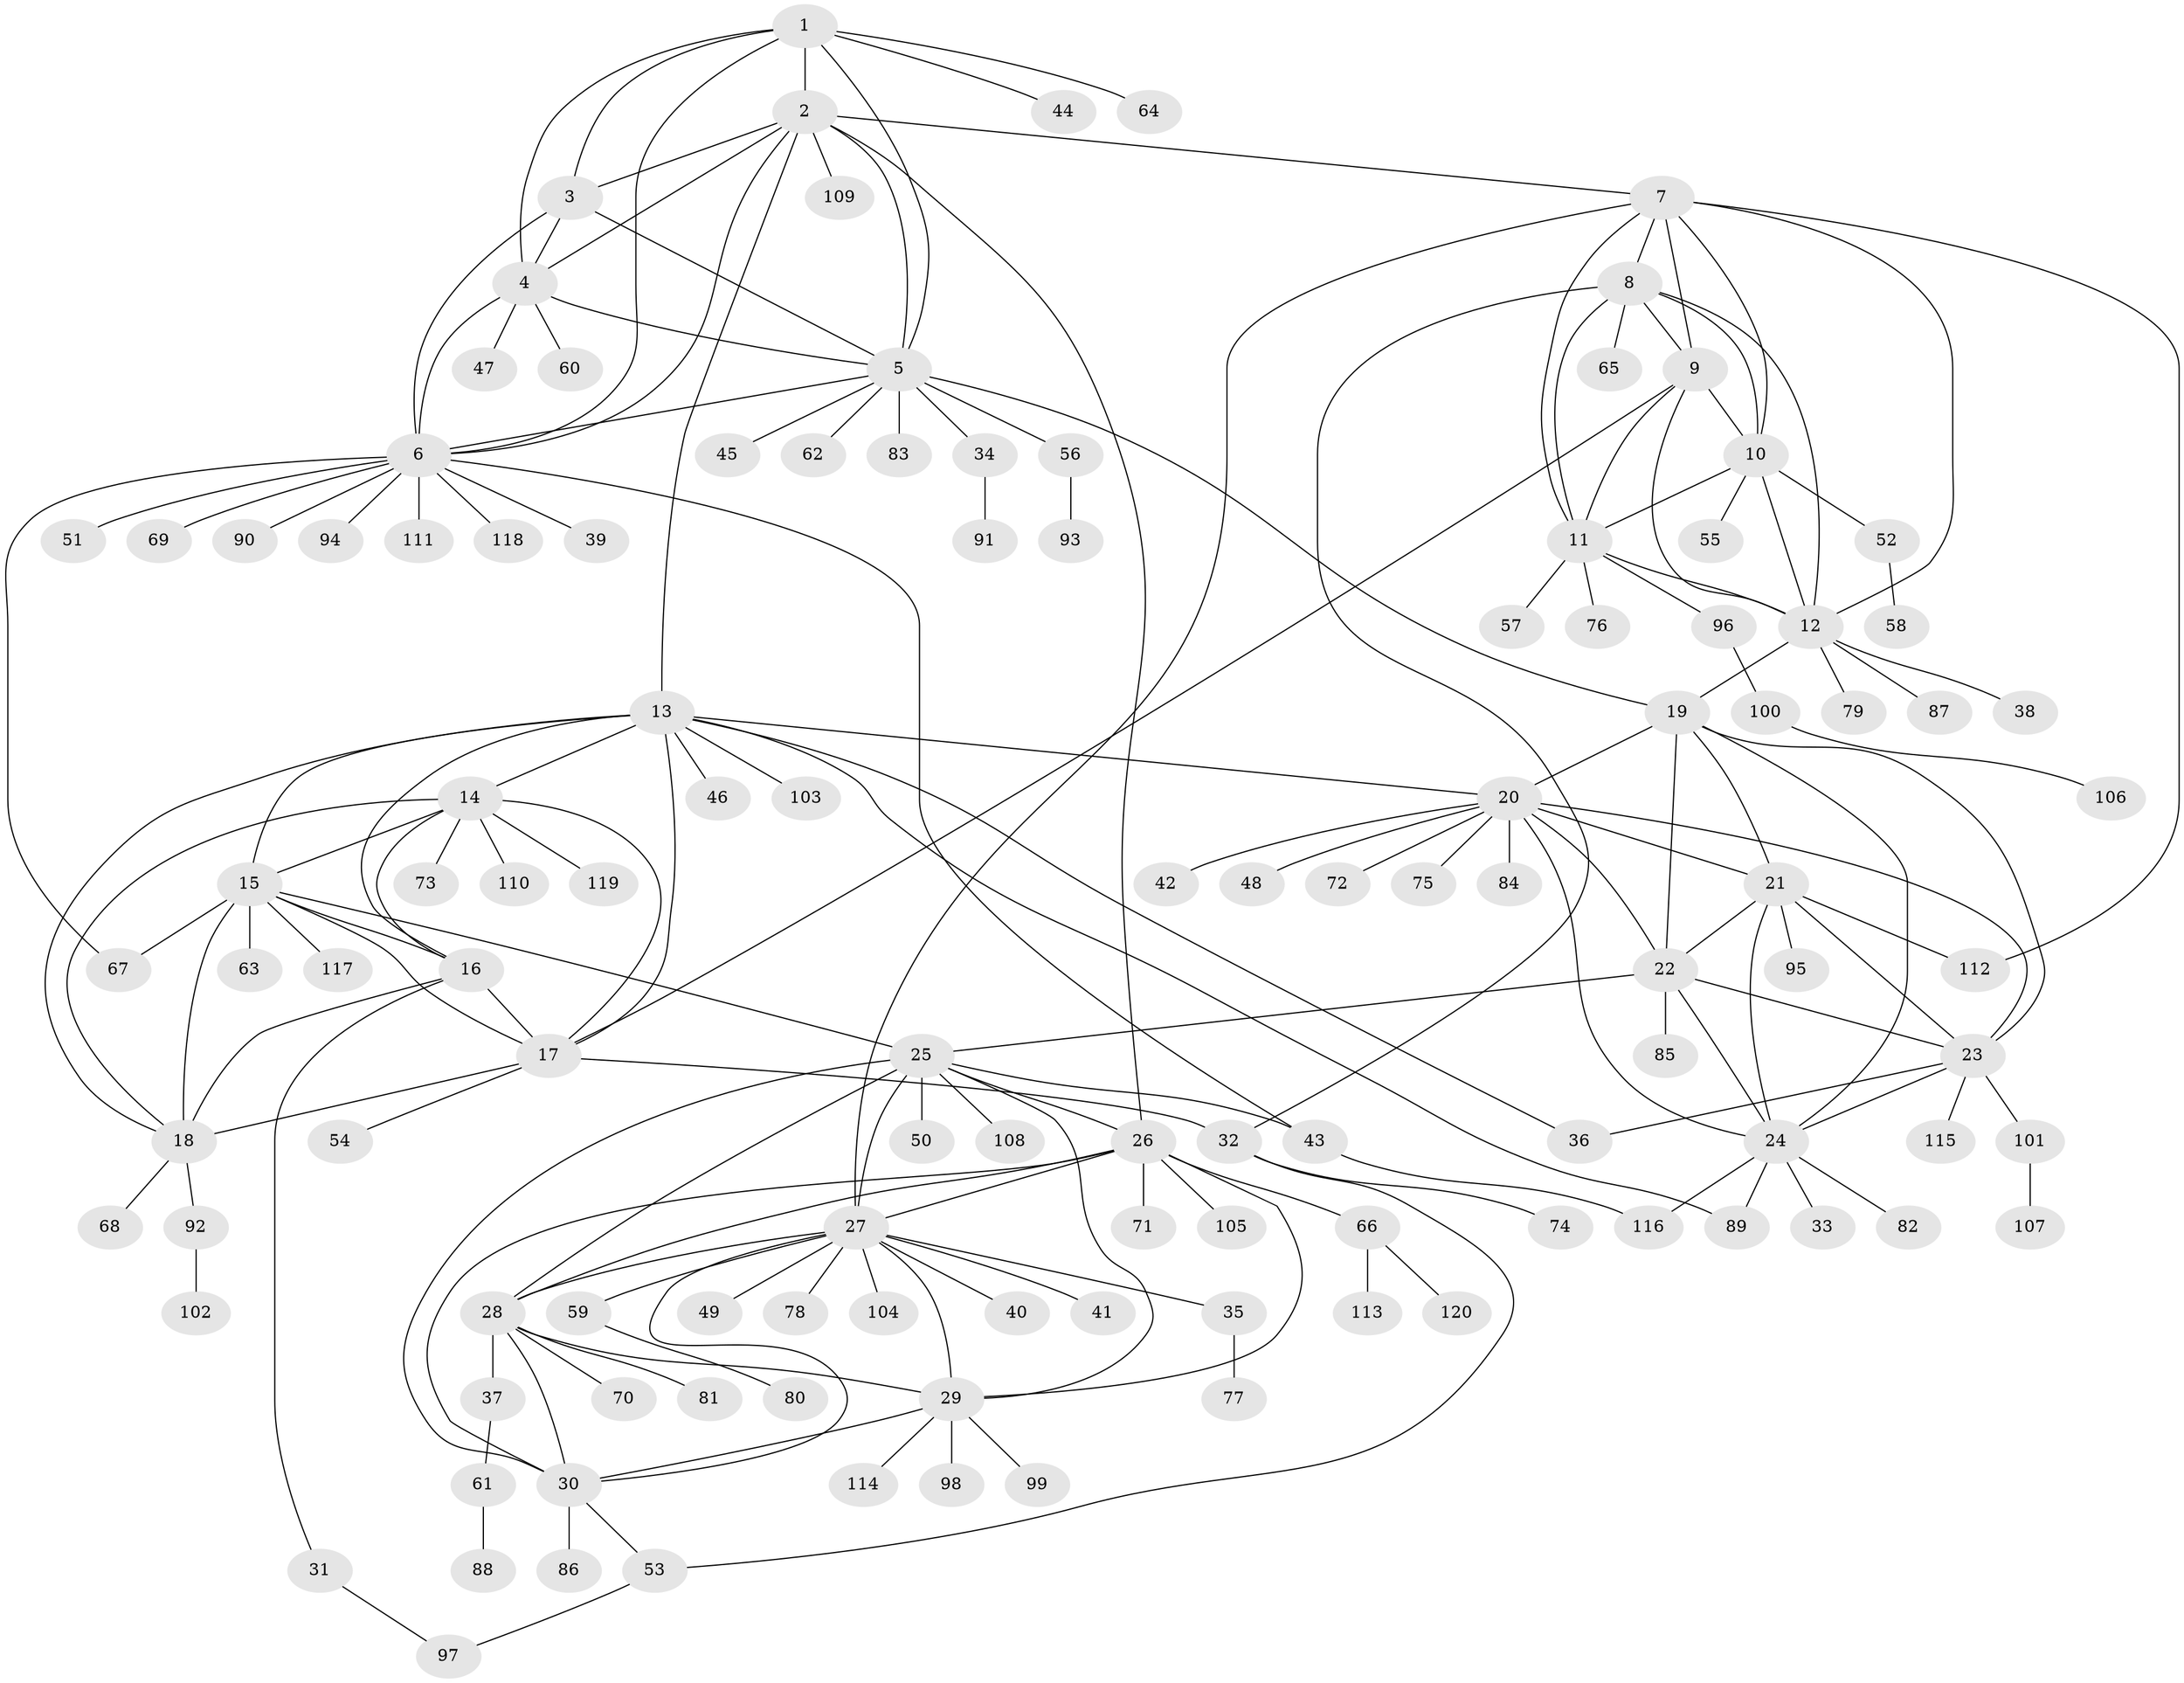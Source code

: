 // Generated by graph-tools (version 1.1) at 2025/50/03/09/25 03:50:31]
// undirected, 120 vertices, 184 edges
graph export_dot {
graph [start="1"]
  node [color=gray90,style=filled];
  1;
  2;
  3;
  4;
  5;
  6;
  7;
  8;
  9;
  10;
  11;
  12;
  13;
  14;
  15;
  16;
  17;
  18;
  19;
  20;
  21;
  22;
  23;
  24;
  25;
  26;
  27;
  28;
  29;
  30;
  31;
  32;
  33;
  34;
  35;
  36;
  37;
  38;
  39;
  40;
  41;
  42;
  43;
  44;
  45;
  46;
  47;
  48;
  49;
  50;
  51;
  52;
  53;
  54;
  55;
  56;
  57;
  58;
  59;
  60;
  61;
  62;
  63;
  64;
  65;
  66;
  67;
  68;
  69;
  70;
  71;
  72;
  73;
  74;
  75;
  76;
  77;
  78;
  79;
  80;
  81;
  82;
  83;
  84;
  85;
  86;
  87;
  88;
  89;
  90;
  91;
  92;
  93;
  94;
  95;
  96;
  97;
  98;
  99;
  100;
  101;
  102;
  103;
  104;
  105;
  106;
  107;
  108;
  109;
  110;
  111;
  112;
  113;
  114;
  115;
  116;
  117;
  118;
  119;
  120;
  1 -- 2;
  1 -- 3;
  1 -- 4;
  1 -- 5;
  1 -- 6;
  1 -- 44;
  1 -- 64;
  2 -- 3;
  2 -- 4;
  2 -- 5;
  2 -- 6;
  2 -- 7;
  2 -- 13;
  2 -- 26;
  2 -- 109;
  3 -- 4;
  3 -- 5;
  3 -- 6;
  4 -- 5;
  4 -- 6;
  4 -- 47;
  4 -- 60;
  5 -- 6;
  5 -- 19;
  5 -- 34;
  5 -- 45;
  5 -- 56;
  5 -- 62;
  5 -- 83;
  6 -- 39;
  6 -- 43;
  6 -- 51;
  6 -- 67;
  6 -- 69;
  6 -- 90;
  6 -- 94;
  6 -- 111;
  6 -- 118;
  7 -- 8;
  7 -- 9;
  7 -- 10;
  7 -- 11;
  7 -- 12;
  7 -- 27;
  7 -- 112;
  8 -- 9;
  8 -- 10;
  8 -- 11;
  8 -- 12;
  8 -- 32;
  8 -- 65;
  9 -- 10;
  9 -- 11;
  9 -- 12;
  9 -- 17;
  10 -- 11;
  10 -- 12;
  10 -- 52;
  10 -- 55;
  11 -- 12;
  11 -- 57;
  11 -- 76;
  11 -- 96;
  12 -- 19;
  12 -- 38;
  12 -- 79;
  12 -- 87;
  13 -- 14;
  13 -- 15;
  13 -- 16;
  13 -- 17;
  13 -- 18;
  13 -- 20;
  13 -- 36;
  13 -- 46;
  13 -- 89;
  13 -- 103;
  14 -- 15;
  14 -- 16;
  14 -- 17;
  14 -- 18;
  14 -- 73;
  14 -- 110;
  14 -- 119;
  15 -- 16;
  15 -- 17;
  15 -- 18;
  15 -- 25;
  15 -- 63;
  15 -- 67;
  15 -- 117;
  16 -- 17;
  16 -- 18;
  16 -- 31;
  17 -- 18;
  17 -- 32;
  17 -- 54;
  18 -- 68;
  18 -- 92;
  19 -- 20;
  19 -- 21;
  19 -- 22;
  19 -- 23;
  19 -- 24;
  20 -- 21;
  20 -- 22;
  20 -- 23;
  20 -- 24;
  20 -- 42;
  20 -- 48;
  20 -- 72;
  20 -- 75;
  20 -- 84;
  21 -- 22;
  21 -- 23;
  21 -- 24;
  21 -- 95;
  21 -- 112;
  22 -- 23;
  22 -- 24;
  22 -- 25;
  22 -- 85;
  23 -- 24;
  23 -- 36;
  23 -- 101;
  23 -- 115;
  24 -- 33;
  24 -- 82;
  24 -- 89;
  24 -- 116;
  25 -- 26;
  25 -- 27;
  25 -- 28;
  25 -- 29;
  25 -- 30;
  25 -- 43;
  25 -- 50;
  25 -- 108;
  26 -- 27;
  26 -- 28;
  26 -- 29;
  26 -- 30;
  26 -- 66;
  26 -- 71;
  26 -- 105;
  27 -- 28;
  27 -- 29;
  27 -- 30;
  27 -- 35;
  27 -- 40;
  27 -- 41;
  27 -- 49;
  27 -- 59;
  27 -- 78;
  27 -- 104;
  28 -- 29;
  28 -- 30;
  28 -- 37;
  28 -- 70;
  28 -- 81;
  29 -- 30;
  29 -- 98;
  29 -- 99;
  29 -- 114;
  30 -- 53;
  30 -- 86;
  31 -- 97;
  32 -- 53;
  32 -- 74;
  34 -- 91;
  35 -- 77;
  37 -- 61;
  43 -- 116;
  52 -- 58;
  53 -- 97;
  56 -- 93;
  59 -- 80;
  61 -- 88;
  66 -- 113;
  66 -- 120;
  92 -- 102;
  96 -- 100;
  100 -- 106;
  101 -- 107;
}

